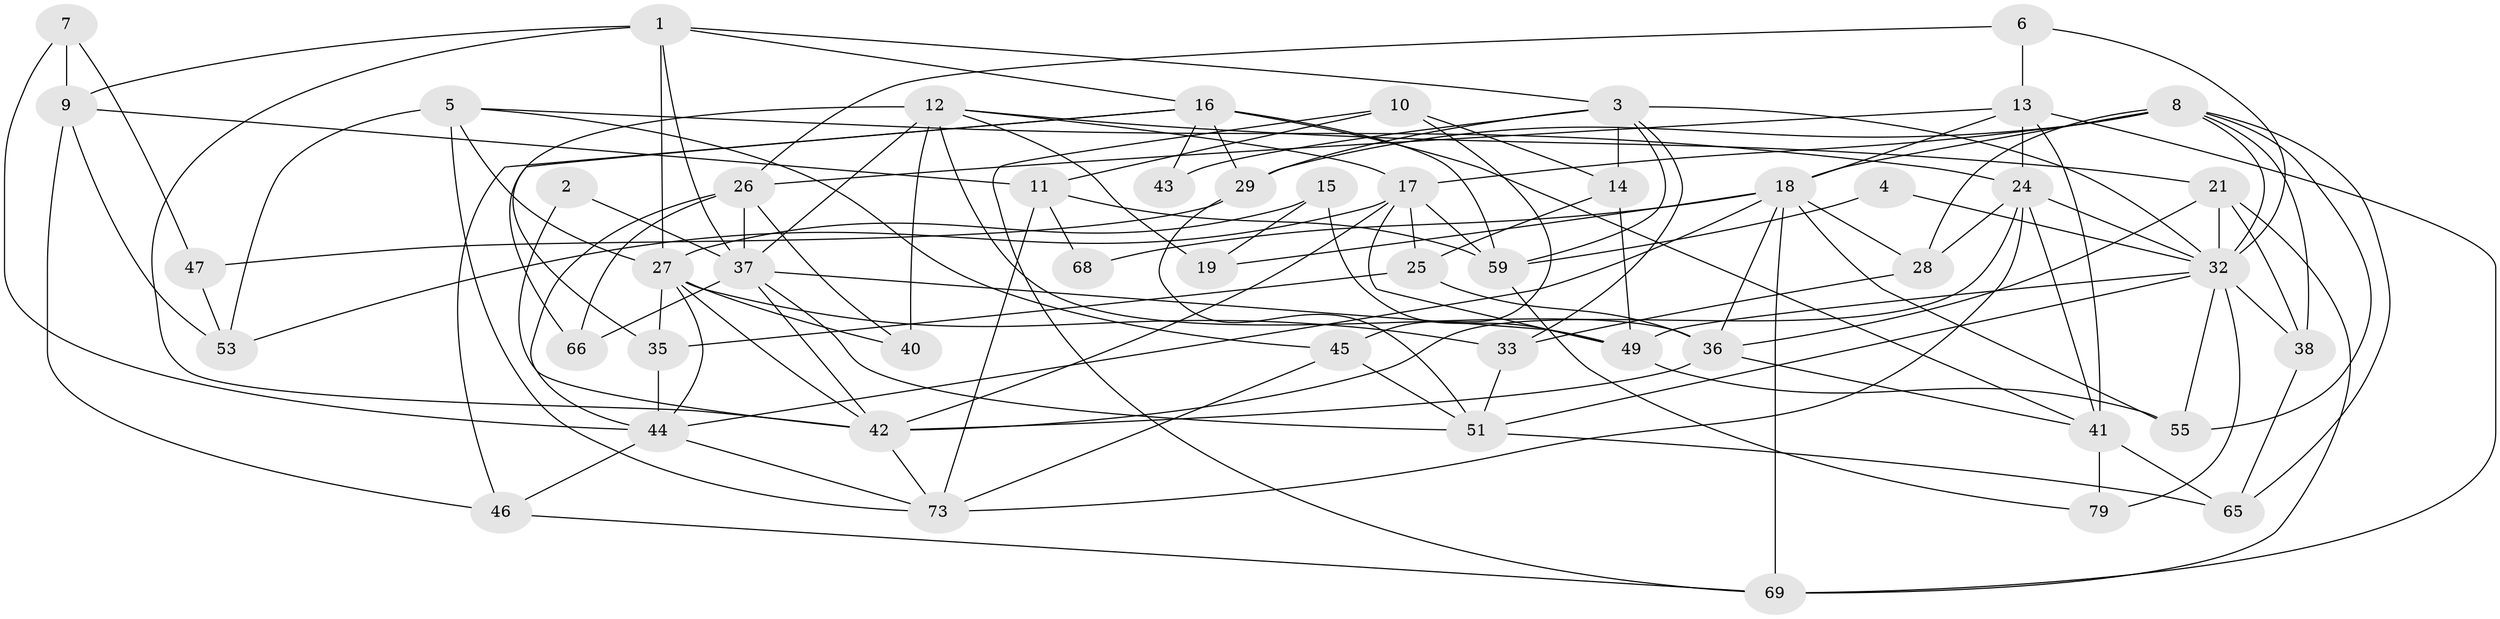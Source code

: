 // original degree distribution, {4: 0.3950617283950617, 2: 0.09876543209876543, 6: 0.06172839506172839, 3: 0.2222222222222222, 5: 0.18518518518518517, 7: 0.037037037037037035}
// Generated by graph-tools (version 1.1) at 2025/11/02/27/25 16:11:17]
// undirected, 51 vertices, 129 edges
graph export_dot {
graph [start="1"]
  node [color=gray90,style=filled];
  1 [super="+80"];
  2;
  3 [super="+52"];
  4;
  5 [super="+71"];
  6;
  7;
  8 [super="+39"];
  9 [super="+20"];
  10 [super="+31"];
  11 [super="+23"];
  12 [super="+58"];
  13 [super="+72"];
  14;
  15 [super="+56"];
  16 [super="+22"];
  17 [super="+62"];
  18 [super="+34"];
  19;
  21;
  24 [super="+54"];
  25;
  26 [super="+77"];
  27 [super="+30"];
  28;
  29 [super="+64"];
  32 [super="+76"];
  33;
  35 [super="+67"];
  36 [super="+61"];
  37 [super="+74"];
  38 [super="+57"];
  40;
  41 [super="+50"];
  42 [super="+70"];
  43;
  44 [super="+60"];
  45 [super="+48"];
  46;
  47;
  49 [super="+75"];
  51 [super="+63"];
  53;
  55;
  59 [super="+81"];
  65;
  66;
  68;
  69;
  73 [super="+78"];
  79;
  1 -- 42;
  1 -- 3;
  1 -- 27;
  1 -- 16;
  1 -- 37;
  1 -- 9;
  2 -- 37;
  2 -- 42;
  3 -- 14;
  3 -- 32;
  3 -- 33;
  3 -- 43;
  3 -- 59;
  3 -- 29;
  4 -- 32;
  4 -- 59;
  5 -- 73;
  5 -- 45;
  5 -- 53;
  5 -- 24;
  5 -- 27;
  6 -- 32;
  6 -- 26;
  6 -- 13;
  7 -- 9;
  7 -- 47;
  7 -- 44;
  8 -- 28;
  8 -- 18;
  8 -- 38;
  8 -- 17;
  8 -- 65;
  8 -- 55;
  8 -- 32;
  8 -- 29;
  9 -- 53;
  9 -- 46;
  9 -- 11;
  10 -- 14;
  10 -- 45;
  10 -- 11;
  10 -- 69;
  11 -- 73;
  11 -- 68;
  11 -- 59;
  12 -- 36;
  12 -- 37;
  12 -- 17;
  12 -- 19;
  12 -- 21;
  12 -- 40;
  12 -- 35;
  13 -- 41;
  13 -- 26;
  13 -- 18;
  13 -- 69;
  13 -- 24;
  14 -- 25;
  14 -- 49;
  15 -- 27;
  15 -- 19;
  15 -- 49;
  16 -- 59 [weight=2];
  16 -- 41;
  16 -- 29;
  16 -- 66;
  16 -- 43;
  16 -- 46;
  17 -- 53;
  17 -- 25;
  17 -- 42;
  17 -- 59;
  17 -- 49;
  18 -- 36;
  18 -- 19;
  18 -- 28;
  18 -- 55;
  18 -- 68;
  18 -- 69;
  18 -- 44;
  21 -- 69;
  21 -- 32;
  21 -- 36;
  21 -- 38;
  24 -- 28;
  24 -- 73;
  24 -- 32;
  24 -- 41;
  24 -- 42;
  25 -- 35;
  25 -- 36;
  26 -- 40;
  26 -- 66;
  26 -- 37;
  26 -- 44;
  27 -- 33;
  27 -- 35 [weight=2];
  27 -- 44;
  27 -- 40;
  27 -- 42;
  28 -- 33;
  29 -- 47;
  29 -- 51;
  32 -- 79;
  32 -- 55;
  32 -- 38;
  32 -- 51;
  32 -- 49;
  33 -- 51;
  35 -- 44;
  36 -- 41;
  36 -- 42;
  37 -- 66;
  37 -- 49;
  37 -- 51;
  37 -- 42;
  38 -- 65;
  41 -- 65;
  41 -- 79;
  42 -- 73;
  44 -- 46;
  44 -- 73;
  45 -- 73;
  45 -- 51;
  46 -- 69;
  47 -- 53;
  49 -- 55;
  51 -- 65;
  59 -- 79;
}
